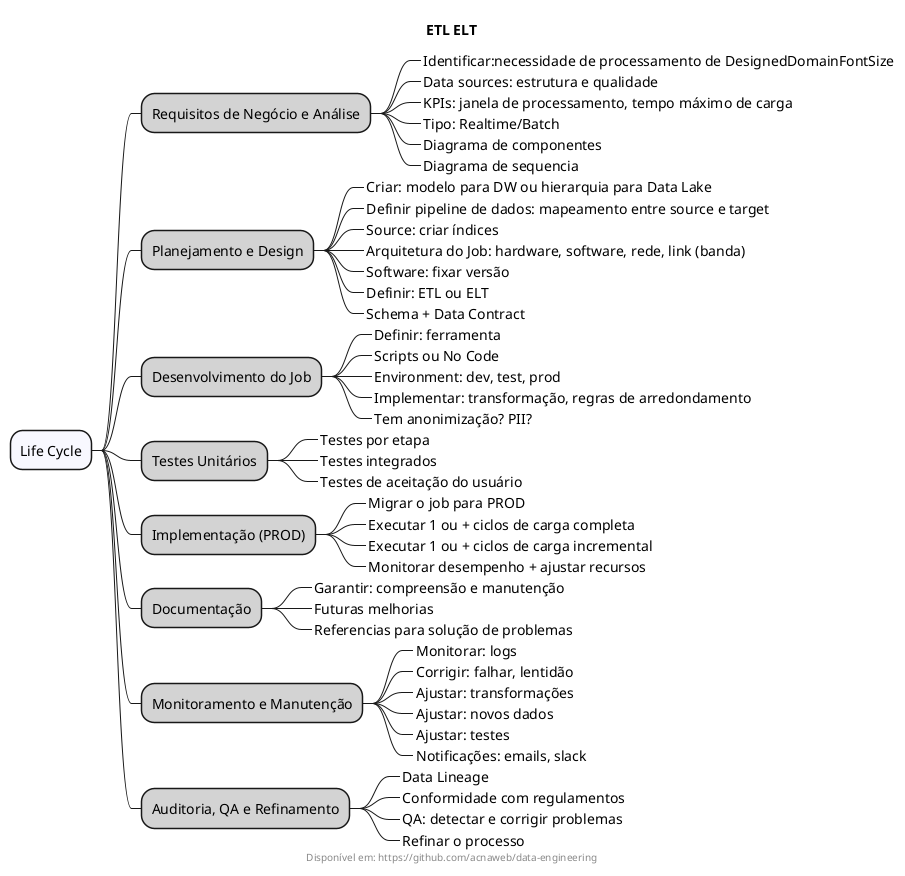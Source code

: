 @startmindmap

title "ETL ELT"
footer Disponível em: https://github.com/acnaweb/data-engineering

*[#F8F8FF]  Life Cycle

**[#LightGray] Requisitos de Negócio e Análise
***_ Identificar:necessidade de processamento de DesignedDomainFontSize
***_ Data sources: estrutura e qualidade
***_ KPIs: janela de processamento, tempo máximo de carga
***_ Tipo: Realtime/Batch
***_ Diagrama de componentes
***_ Diagrama de sequencia

**[#LightGray] Planejamento e Design
***_ Criar: modelo para DW ou hierarquia para Data Lake
***_ Definir pipeline de dados: mapeamento entre source e target
***_ Source: criar índices
***_ Arquitetura do Job: hardware, software, rede, link (banda)
***_ Software: fixar versão
***_ Definir: ETL ou ELT
***_ Schema + Data Contract

**[#LightGray] Desenvolvimento do Job
***_ Definir: ferramenta
***_ Scripts ou No Code
***_ Environment: dev, test, prod
***_ Implementar: transformação, regras de arredondamento
***_ Tem anonimização? PII?

**[#LightGray] Testes Unitários
***_ Testes por etapa
***_ Testes integrados
***_ Testes de aceitação do usuário

**[#LightGray] Implementação (PROD)
***_ Migrar o job para PROD
***_ Executar 1 ou + ciclos de carga completa
***_ Executar 1 ou + ciclos de carga incremental
***_ Monitorar desempenho + ajustar recursos

**[#LightGray] Documentação
***_ Garantir: compreensão e manutenção
***_ Futuras melhorias
***_ Referencias para solução de problemas

**[#LightGray] Monitoramento e Manutenção
***_ Monitorar: logs
***_ Corrigir: falhar, lentidão
***_ Ajustar: transformações
***_ Ajustar: novos dados
***_ Ajustar: testes
***_ Notificações: emails, slack

**[#LightGray] Auditoria, QA e Refinamento
***_ Data Lineage
***_ Conformidade com regulamentos 
***_ QA: detectar e corrigir problemas
***_ Refinar o processo

@endmindmap


